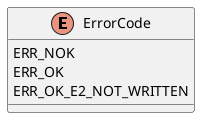 @startuml





/' Objects '/

enum ErrorCode {
	ERR_NOK
	ERR_OK
	ERR_OK_E2_NOT_WRITTEN
}





/' Inheritance relationships '/




/' Aggregation relationships '/





/' Dependency relationships '/





/' Nested objects '/



@enduml

